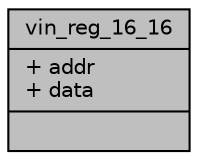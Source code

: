 digraph "vin_reg_16_16"
{
 // INTERACTIVE_SVG=YES
 // LATEX_PDF_SIZE
  bgcolor="transparent";
  edge [fontname="Helvetica",fontsize="10",labelfontname="Helvetica",labelfontsize="10"];
  node [fontname="Helvetica",fontsize="10",shape=record];
  Node1 [label="{vin_reg_16_16\n|+ addr\l+ data\l|}",height=0.2,width=0.4,color="black", fillcolor="grey75", style="filled", fontcolor="black",tooltip=" "];
}
